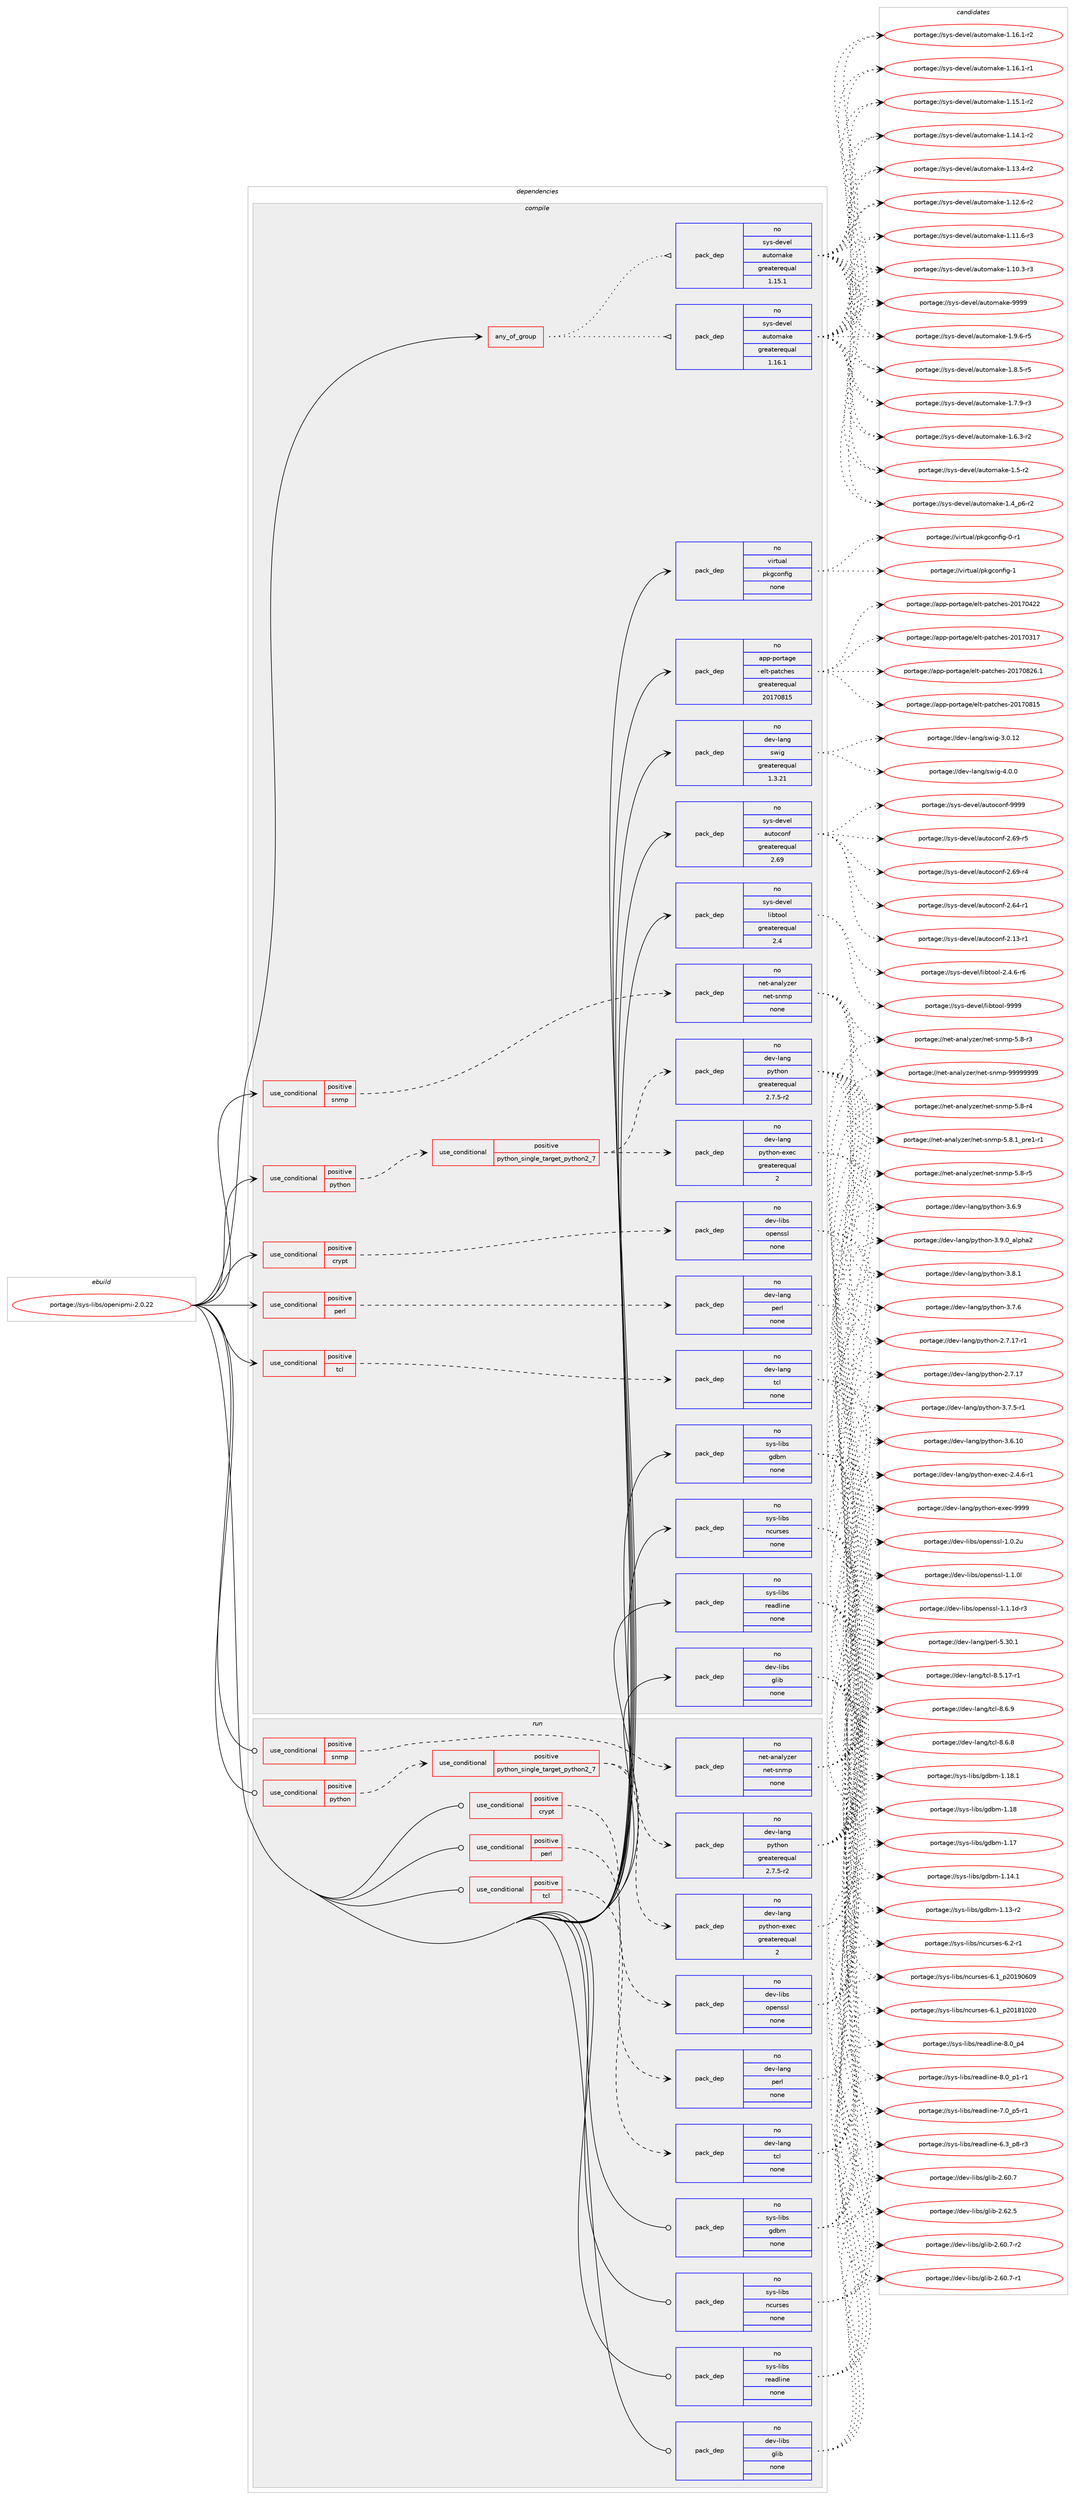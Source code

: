 digraph prolog {

# *************
# Graph options
# *************

newrank=true;
concentrate=true;
compound=true;
graph [rankdir=LR,fontname=Helvetica,fontsize=10,ranksep=1.5];#, ranksep=2.5, nodesep=0.2];
edge  [arrowhead=vee];
node  [fontname=Helvetica,fontsize=10];

# **********
# The ebuild
# **********

subgraph cluster_leftcol {
color=gray;
rank=same;
label=<<i>ebuild</i>>;
id [label="portage://sys-libs/openipmi-2.0.22", color=red, width=4, href="../sys-libs/openipmi-2.0.22.svg"];
}

# ****************
# The dependencies
# ****************

subgraph cluster_midcol {
color=gray;
label=<<i>dependencies</i>>;
subgraph cluster_compile {
fillcolor="#eeeeee";
style=filled;
label=<<i>compile</i>>;
subgraph any708 {
dependency29070 [label=<<TABLE BORDER="0" CELLBORDER="1" CELLSPACING="0" CELLPADDING="4"><TR><TD CELLPADDING="10">any_of_group</TD></TR></TABLE>>, shape=none, color=red];subgraph pack23291 {
dependency29071 [label=<<TABLE BORDER="0" CELLBORDER="1" CELLSPACING="0" CELLPADDING="4" WIDTH="220"><TR><TD ROWSPAN="6" CELLPADDING="30">pack_dep</TD></TR><TR><TD WIDTH="110">no</TD></TR><TR><TD>sys-devel</TD></TR><TR><TD>automake</TD></TR><TR><TD>greaterequal</TD></TR><TR><TD>1.16.1</TD></TR></TABLE>>, shape=none, color=blue];
}
dependency29070:e -> dependency29071:w [weight=20,style="dotted",arrowhead="oinv"];
subgraph pack23292 {
dependency29072 [label=<<TABLE BORDER="0" CELLBORDER="1" CELLSPACING="0" CELLPADDING="4" WIDTH="220"><TR><TD ROWSPAN="6" CELLPADDING="30">pack_dep</TD></TR><TR><TD WIDTH="110">no</TD></TR><TR><TD>sys-devel</TD></TR><TR><TD>automake</TD></TR><TR><TD>greaterequal</TD></TR><TR><TD>1.15.1</TD></TR></TABLE>>, shape=none, color=blue];
}
dependency29070:e -> dependency29072:w [weight=20,style="dotted",arrowhead="oinv"];
}
id:e -> dependency29070:w [weight=20,style="solid",arrowhead="vee"];
subgraph cond5054 {
dependency29073 [label=<<TABLE BORDER="0" CELLBORDER="1" CELLSPACING="0" CELLPADDING="4"><TR><TD ROWSPAN="3" CELLPADDING="10">use_conditional</TD></TR><TR><TD>positive</TD></TR><TR><TD>crypt</TD></TR></TABLE>>, shape=none, color=red];
subgraph pack23293 {
dependency29074 [label=<<TABLE BORDER="0" CELLBORDER="1" CELLSPACING="0" CELLPADDING="4" WIDTH="220"><TR><TD ROWSPAN="6" CELLPADDING="30">pack_dep</TD></TR><TR><TD WIDTH="110">no</TD></TR><TR><TD>dev-libs</TD></TR><TR><TD>openssl</TD></TR><TR><TD>none</TD></TR><TR><TD></TD></TR></TABLE>>, shape=none, color=blue];
}
dependency29073:e -> dependency29074:w [weight=20,style="dashed",arrowhead="vee"];
}
id:e -> dependency29073:w [weight=20,style="solid",arrowhead="vee"];
subgraph cond5055 {
dependency29075 [label=<<TABLE BORDER="0" CELLBORDER="1" CELLSPACING="0" CELLPADDING="4"><TR><TD ROWSPAN="3" CELLPADDING="10">use_conditional</TD></TR><TR><TD>positive</TD></TR><TR><TD>perl</TD></TR></TABLE>>, shape=none, color=red];
subgraph pack23294 {
dependency29076 [label=<<TABLE BORDER="0" CELLBORDER="1" CELLSPACING="0" CELLPADDING="4" WIDTH="220"><TR><TD ROWSPAN="6" CELLPADDING="30">pack_dep</TD></TR><TR><TD WIDTH="110">no</TD></TR><TR><TD>dev-lang</TD></TR><TR><TD>perl</TD></TR><TR><TD>none</TD></TR><TR><TD></TD></TR></TABLE>>, shape=none, color=blue];
}
dependency29075:e -> dependency29076:w [weight=20,style="dashed",arrowhead="vee"];
}
id:e -> dependency29075:w [weight=20,style="solid",arrowhead="vee"];
subgraph cond5056 {
dependency29077 [label=<<TABLE BORDER="0" CELLBORDER="1" CELLSPACING="0" CELLPADDING="4"><TR><TD ROWSPAN="3" CELLPADDING="10">use_conditional</TD></TR><TR><TD>positive</TD></TR><TR><TD>python</TD></TR></TABLE>>, shape=none, color=red];
subgraph cond5057 {
dependency29078 [label=<<TABLE BORDER="0" CELLBORDER="1" CELLSPACING="0" CELLPADDING="4"><TR><TD ROWSPAN="3" CELLPADDING="10">use_conditional</TD></TR><TR><TD>positive</TD></TR><TR><TD>python_single_target_python2_7</TD></TR></TABLE>>, shape=none, color=red];
subgraph pack23295 {
dependency29079 [label=<<TABLE BORDER="0" CELLBORDER="1" CELLSPACING="0" CELLPADDING="4" WIDTH="220"><TR><TD ROWSPAN="6" CELLPADDING="30">pack_dep</TD></TR><TR><TD WIDTH="110">no</TD></TR><TR><TD>dev-lang</TD></TR><TR><TD>python</TD></TR><TR><TD>greaterequal</TD></TR><TR><TD>2.7.5-r2</TD></TR></TABLE>>, shape=none, color=blue];
}
dependency29078:e -> dependency29079:w [weight=20,style="dashed",arrowhead="vee"];
subgraph pack23296 {
dependency29080 [label=<<TABLE BORDER="0" CELLBORDER="1" CELLSPACING="0" CELLPADDING="4" WIDTH="220"><TR><TD ROWSPAN="6" CELLPADDING="30">pack_dep</TD></TR><TR><TD WIDTH="110">no</TD></TR><TR><TD>dev-lang</TD></TR><TR><TD>python-exec</TD></TR><TR><TD>greaterequal</TD></TR><TR><TD>2</TD></TR></TABLE>>, shape=none, color=blue];
}
dependency29078:e -> dependency29080:w [weight=20,style="dashed",arrowhead="vee"];
}
dependency29077:e -> dependency29078:w [weight=20,style="dashed",arrowhead="vee"];
}
id:e -> dependency29077:w [weight=20,style="solid",arrowhead="vee"];
subgraph cond5058 {
dependency29081 [label=<<TABLE BORDER="0" CELLBORDER="1" CELLSPACING="0" CELLPADDING="4"><TR><TD ROWSPAN="3" CELLPADDING="10">use_conditional</TD></TR><TR><TD>positive</TD></TR><TR><TD>snmp</TD></TR></TABLE>>, shape=none, color=red];
subgraph pack23297 {
dependency29082 [label=<<TABLE BORDER="0" CELLBORDER="1" CELLSPACING="0" CELLPADDING="4" WIDTH="220"><TR><TD ROWSPAN="6" CELLPADDING="30">pack_dep</TD></TR><TR><TD WIDTH="110">no</TD></TR><TR><TD>net-analyzer</TD></TR><TR><TD>net-snmp</TD></TR><TR><TD>none</TD></TR><TR><TD></TD></TR></TABLE>>, shape=none, color=blue];
}
dependency29081:e -> dependency29082:w [weight=20,style="dashed",arrowhead="vee"];
}
id:e -> dependency29081:w [weight=20,style="solid",arrowhead="vee"];
subgraph cond5059 {
dependency29083 [label=<<TABLE BORDER="0" CELLBORDER="1" CELLSPACING="0" CELLPADDING="4"><TR><TD ROWSPAN="3" CELLPADDING="10">use_conditional</TD></TR><TR><TD>positive</TD></TR><TR><TD>tcl</TD></TR></TABLE>>, shape=none, color=red];
subgraph pack23298 {
dependency29084 [label=<<TABLE BORDER="0" CELLBORDER="1" CELLSPACING="0" CELLPADDING="4" WIDTH="220"><TR><TD ROWSPAN="6" CELLPADDING="30">pack_dep</TD></TR><TR><TD WIDTH="110">no</TD></TR><TR><TD>dev-lang</TD></TR><TR><TD>tcl</TD></TR><TR><TD>none</TD></TR><TR><TD></TD></TR></TABLE>>, shape=none, color=blue];
}
dependency29083:e -> dependency29084:w [weight=20,style="dashed",arrowhead="vee"];
}
id:e -> dependency29083:w [weight=20,style="solid",arrowhead="vee"];
subgraph pack23299 {
dependency29085 [label=<<TABLE BORDER="0" CELLBORDER="1" CELLSPACING="0" CELLPADDING="4" WIDTH="220"><TR><TD ROWSPAN="6" CELLPADDING="30">pack_dep</TD></TR><TR><TD WIDTH="110">no</TD></TR><TR><TD>app-portage</TD></TR><TR><TD>elt-patches</TD></TR><TR><TD>greaterequal</TD></TR><TR><TD>20170815</TD></TR></TABLE>>, shape=none, color=blue];
}
id:e -> dependency29085:w [weight=20,style="solid",arrowhead="vee"];
subgraph pack23300 {
dependency29086 [label=<<TABLE BORDER="0" CELLBORDER="1" CELLSPACING="0" CELLPADDING="4" WIDTH="220"><TR><TD ROWSPAN="6" CELLPADDING="30">pack_dep</TD></TR><TR><TD WIDTH="110">no</TD></TR><TR><TD>dev-lang</TD></TR><TR><TD>swig</TD></TR><TR><TD>greaterequal</TD></TR><TR><TD>1.3.21</TD></TR></TABLE>>, shape=none, color=blue];
}
id:e -> dependency29086:w [weight=20,style="solid",arrowhead="vee"];
subgraph pack23301 {
dependency29087 [label=<<TABLE BORDER="0" CELLBORDER="1" CELLSPACING="0" CELLPADDING="4" WIDTH="220"><TR><TD ROWSPAN="6" CELLPADDING="30">pack_dep</TD></TR><TR><TD WIDTH="110">no</TD></TR><TR><TD>dev-libs</TD></TR><TR><TD>glib</TD></TR><TR><TD>none</TD></TR><TR><TD></TD></TR></TABLE>>, shape=none, color=blue];
}
id:e -> dependency29087:w [weight=20,style="solid",arrowhead="vee"];
subgraph pack23302 {
dependency29088 [label=<<TABLE BORDER="0" CELLBORDER="1" CELLSPACING="0" CELLPADDING="4" WIDTH="220"><TR><TD ROWSPAN="6" CELLPADDING="30">pack_dep</TD></TR><TR><TD WIDTH="110">no</TD></TR><TR><TD>sys-devel</TD></TR><TR><TD>autoconf</TD></TR><TR><TD>greaterequal</TD></TR><TR><TD>2.69</TD></TR></TABLE>>, shape=none, color=blue];
}
id:e -> dependency29088:w [weight=20,style="solid",arrowhead="vee"];
subgraph pack23303 {
dependency29089 [label=<<TABLE BORDER="0" CELLBORDER="1" CELLSPACING="0" CELLPADDING="4" WIDTH="220"><TR><TD ROWSPAN="6" CELLPADDING="30">pack_dep</TD></TR><TR><TD WIDTH="110">no</TD></TR><TR><TD>sys-devel</TD></TR><TR><TD>libtool</TD></TR><TR><TD>greaterequal</TD></TR><TR><TD>2.4</TD></TR></TABLE>>, shape=none, color=blue];
}
id:e -> dependency29089:w [weight=20,style="solid",arrowhead="vee"];
subgraph pack23304 {
dependency29090 [label=<<TABLE BORDER="0" CELLBORDER="1" CELLSPACING="0" CELLPADDING="4" WIDTH="220"><TR><TD ROWSPAN="6" CELLPADDING="30">pack_dep</TD></TR><TR><TD WIDTH="110">no</TD></TR><TR><TD>sys-libs</TD></TR><TR><TD>gdbm</TD></TR><TR><TD>none</TD></TR><TR><TD></TD></TR></TABLE>>, shape=none, color=blue];
}
id:e -> dependency29090:w [weight=20,style="solid",arrowhead="vee"];
subgraph pack23305 {
dependency29091 [label=<<TABLE BORDER="0" CELLBORDER="1" CELLSPACING="0" CELLPADDING="4" WIDTH="220"><TR><TD ROWSPAN="6" CELLPADDING="30">pack_dep</TD></TR><TR><TD WIDTH="110">no</TD></TR><TR><TD>sys-libs</TD></TR><TR><TD>ncurses</TD></TR><TR><TD>none</TD></TR><TR><TD></TD></TR></TABLE>>, shape=none, color=blue];
}
id:e -> dependency29091:w [weight=20,style="solid",arrowhead="vee"];
subgraph pack23306 {
dependency29092 [label=<<TABLE BORDER="0" CELLBORDER="1" CELLSPACING="0" CELLPADDING="4" WIDTH="220"><TR><TD ROWSPAN="6" CELLPADDING="30">pack_dep</TD></TR><TR><TD WIDTH="110">no</TD></TR><TR><TD>sys-libs</TD></TR><TR><TD>readline</TD></TR><TR><TD>none</TD></TR><TR><TD></TD></TR></TABLE>>, shape=none, color=blue];
}
id:e -> dependency29092:w [weight=20,style="solid",arrowhead="vee"];
subgraph pack23307 {
dependency29093 [label=<<TABLE BORDER="0" CELLBORDER="1" CELLSPACING="0" CELLPADDING="4" WIDTH="220"><TR><TD ROWSPAN="6" CELLPADDING="30">pack_dep</TD></TR><TR><TD WIDTH="110">no</TD></TR><TR><TD>virtual</TD></TR><TR><TD>pkgconfig</TD></TR><TR><TD>none</TD></TR><TR><TD></TD></TR></TABLE>>, shape=none, color=blue];
}
id:e -> dependency29093:w [weight=20,style="solid",arrowhead="vee"];
}
subgraph cluster_compileandrun {
fillcolor="#eeeeee";
style=filled;
label=<<i>compile and run</i>>;
}
subgraph cluster_run {
fillcolor="#eeeeee";
style=filled;
label=<<i>run</i>>;
subgraph cond5060 {
dependency29094 [label=<<TABLE BORDER="0" CELLBORDER="1" CELLSPACING="0" CELLPADDING="4"><TR><TD ROWSPAN="3" CELLPADDING="10">use_conditional</TD></TR><TR><TD>positive</TD></TR><TR><TD>crypt</TD></TR></TABLE>>, shape=none, color=red];
subgraph pack23308 {
dependency29095 [label=<<TABLE BORDER="0" CELLBORDER="1" CELLSPACING="0" CELLPADDING="4" WIDTH="220"><TR><TD ROWSPAN="6" CELLPADDING="30">pack_dep</TD></TR><TR><TD WIDTH="110">no</TD></TR><TR><TD>dev-libs</TD></TR><TR><TD>openssl</TD></TR><TR><TD>none</TD></TR><TR><TD></TD></TR></TABLE>>, shape=none, color=blue];
}
dependency29094:e -> dependency29095:w [weight=20,style="dashed",arrowhead="vee"];
}
id:e -> dependency29094:w [weight=20,style="solid",arrowhead="odot"];
subgraph cond5061 {
dependency29096 [label=<<TABLE BORDER="0" CELLBORDER="1" CELLSPACING="0" CELLPADDING="4"><TR><TD ROWSPAN="3" CELLPADDING="10">use_conditional</TD></TR><TR><TD>positive</TD></TR><TR><TD>perl</TD></TR></TABLE>>, shape=none, color=red];
subgraph pack23309 {
dependency29097 [label=<<TABLE BORDER="0" CELLBORDER="1" CELLSPACING="0" CELLPADDING="4" WIDTH="220"><TR><TD ROWSPAN="6" CELLPADDING="30">pack_dep</TD></TR><TR><TD WIDTH="110">no</TD></TR><TR><TD>dev-lang</TD></TR><TR><TD>perl</TD></TR><TR><TD>none</TD></TR><TR><TD></TD></TR></TABLE>>, shape=none, color=blue];
}
dependency29096:e -> dependency29097:w [weight=20,style="dashed",arrowhead="vee"];
}
id:e -> dependency29096:w [weight=20,style="solid",arrowhead="odot"];
subgraph cond5062 {
dependency29098 [label=<<TABLE BORDER="0" CELLBORDER="1" CELLSPACING="0" CELLPADDING="4"><TR><TD ROWSPAN="3" CELLPADDING="10">use_conditional</TD></TR><TR><TD>positive</TD></TR><TR><TD>python</TD></TR></TABLE>>, shape=none, color=red];
subgraph cond5063 {
dependency29099 [label=<<TABLE BORDER="0" CELLBORDER="1" CELLSPACING="0" CELLPADDING="4"><TR><TD ROWSPAN="3" CELLPADDING="10">use_conditional</TD></TR><TR><TD>positive</TD></TR><TR><TD>python_single_target_python2_7</TD></TR></TABLE>>, shape=none, color=red];
subgraph pack23310 {
dependency29100 [label=<<TABLE BORDER="0" CELLBORDER="1" CELLSPACING="0" CELLPADDING="4" WIDTH="220"><TR><TD ROWSPAN="6" CELLPADDING="30">pack_dep</TD></TR><TR><TD WIDTH="110">no</TD></TR><TR><TD>dev-lang</TD></TR><TR><TD>python</TD></TR><TR><TD>greaterequal</TD></TR><TR><TD>2.7.5-r2</TD></TR></TABLE>>, shape=none, color=blue];
}
dependency29099:e -> dependency29100:w [weight=20,style="dashed",arrowhead="vee"];
subgraph pack23311 {
dependency29101 [label=<<TABLE BORDER="0" CELLBORDER="1" CELLSPACING="0" CELLPADDING="4" WIDTH="220"><TR><TD ROWSPAN="6" CELLPADDING="30">pack_dep</TD></TR><TR><TD WIDTH="110">no</TD></TR><TR><TD>dev-lang</TD></TR><TR><TD>python-exec</TD></TR><TR><TD>greaterequal</TD></TR><TR><TD>2</TD></TR></TABLE>>, shape=none, color=blue];
}
dependency29099:e -> dependency29101:w [weight=20,style="dashed",arrowhead="vee"];
}
dependency29098:e -> dependency29099:w [weight=20,style="dashed",arrowhead="vee"];
}
id:e -> dependency29098:w [weight=20,style="solid",arrowhead="odot"];
subgraph cond5064 {
dependency29102 [label=<<TABLE BORDER="0" CELLBORDER="1" CELLSPACING="0" CELLPADDING="4"><TR><TD ROWSPAN="3" CELLPADDING="10">use_conditional</TD></TR><TR><TD>positive</TD></TR><TR><TD>snmp</TD></TR></TABLE>>, shape=none, color=red];
subgraph pack23312 {
dependency29103 [label=<<TABLE BORDER="0" CELLBORDER="1" CELLSPACING="0" CELLPADDING="4" WIDTH="220"><TR><TD ROWSPAN="6" CELLPADDING="30">pack_dep</TD></TR><TR><TD WIDTH="110">no</TD></TR><TR><TD>net-analyzer</TD></TR><TR><TD>net-snmp</TD></TR><TR><TD>none</TD></TR><TR><TD></TD></TR></TABLE>>, shape=none, color=blue];
}
dependency29102:e -> dependency29103:w [weight=20,style="dashed",arrowhead="vee"];
}
id:e -> dependency29102:w [weight=20,style="solid",arrowhead="odot"];
subgraph cond5065 {
dependency29104 [label=<<TABLE BORDER="0" CELLBORDER="1" CELLSPACING="0" CELLPADDING="4"><TR><TD ROWSPAN="3" CELLPADDING="10">use_conditional</TD></TR><TR><TD>positive</TD></TR><TR><TD>tcl</TD></TR></TABLE>>, shape=none, color=red];
subgraph pack23313 {
dependency29105 [label=<<TABLE BORDER="0" CELLBORDER="1" CELLSPACING="0" CELLPADDING="4" WIDTH="220"><TR><TD ROWSPAN="6" CELLPADDING="30">pack_dep</TD></TR><TR><TD WIDTH="110">no</TD></TR><TR><TD>dev-lang</TD></TR><TR><TD>tcl</TD></TR><TR><TD>none</TD></TR><TR><TD></TD></TR></TABLE>>, shape=none, color=blue];
}
dependency29104:e -> dependency29105:w [weight=20,style="dashed",arrowhead="vee"];
}
id:e -> dependency29104:w [weight=20,style="solid",arrowhead="odot"];
subgraph pack23314 {
dependency29106 [label=<<TABLE BORDER="0" CELLBORDER="1" CELLSPACING="0" CELLPADDING="4" WIDTH="220"><TR><TD ROWSPAN="6" CELLPADDING="30">pack_dep</TD></TR><TR><TD WIDTH="110">no</TD></TR><TR><TD>dev-libs</TD></TR><TR><TD>glib</TD></TR><TR><TD>none</TD></TR><TR><TD></TD></TR></TABLE>>, shape=none, color=blue];
}
id:e -> dependency29106:w [weight=20,style="solid",arrowhead="odot"];
subgraph pack23315 {
dependency29107 [label=<<TABLE BORDER="0" CELLBORDER="1" CELLSPACING="0" CELLPADDING="4" WIDTH="220"><TR><TD ROWSPAN="6" CELLPADDING="30">pack_dep</TD></TR><TR><TD WIDTH="110">no</TD></TR><TR><TD>sys-libs</TD></TR><TR><TD>gdbm</TD></TR><TR><TD>none</TD></TR><TR><TD></TD></TR></TABLE>>, shape=none, color=blue];
}
id:e -> dependency29107:w [weight=20,style="solid",arrowhead="odot"];
subgraph pack23316 {
dependency29108 [label=<<TABLE BORDER="0" CELLBORDER="1" CELLSPACING="0" CELLPADDING="4" WIDTH="220"><TR><TD ROWSPAN="6" CELLPADDING="30">pack_dep</TD></TR><TR><TD WIDTH="110">no</TD></TR><TR><TD>sys-libs</TD></TR><TR><TD>ncurses</TD></TR><TR><TD>none</TD></TR><TR><TD></TD></TR></TABLE>>, shape=none, color=blue];
}
id:e -> dependency29108:w [weight=20,style="solid",arrowhead="odot"];
subgraph pack23317 {
dependency29109 [label=<<TABLE BORDER="0" CELLBORDER="1" CELLSPACING="0" CELLPADDING="4" WIDTH="220"><TR><TD ROWSPAN="6" CELLPADDING="30">pack_dep</TD></TR><TR><TD WIDTH="110">no</TD></TR><TR><TD>sys-libs</TD></TR><TR><TD>readline</TD></TR><TR><TD>none</TD></TR><TR><TD></TD></TR></TABLE>>, shape=none, color=blue];
}
id:e -> dependency29109:w [weight=20,style="solid",arrowhead="odot"];
}
}

# **************
# The candidates
# **************

subgraph cluster_choices {
rank=same;
color=gray;
label=<<i>candidates</i>>;

subgraph choice23291 {
color=black;
nodesep=1;
choice115121115451001011181011084797117116111109971071014557575757 [label="portage://sys-devel/automake-9999", color=red, width=4,href="../sys-devel/automake-9999.svg"];
choice115121115451001011181011084797117116111109971071014549465746544511453 [label="portage://sys-devel/automake-1.9.6-r5", color=red, width=4,href="../sys-devel/automake-1.9.6-r5.svg"];
choice115121115451001011181011084797117116111109971071014549465646534511453 [label="portage://sys-devel/automake-1.8.5-r5", color=red, width=4,href="../sys-devel/automake-1.8.5-r5.svg"];
choice115121115451001011181011084797117116111109971071014549465546574511451 [label="portage://sys-devel/automake-1.7.9-r3", color=red, width=4,href="../sys-devel/automake-1.7.9-r3.svg"];
choice115121115451001011181011084797117116111109971071014549465446514511450 [label="portage://sys-devel/automake-1.6.3-r2", color=red, width=4,href="../sys-devel/automake-1.6.3-r2.svg"];
choice11512111545100101118101108479711711611110997107101454946534511450 [label="portage://sys-devel/automake-1.5-r2", color=red, width=4,href="../sys-devel/automake-1.5-r2.svg"];
choice115121115451001011181011084797117116111109971071014549465295112544511450 [label="portage://sys-devel/automake-1.4_p6-r2", color=red, width=4,href="../sys-devel/automake-1.4_p6-r2.svg"];
choice11512111545100101118101108479711711611110997107101454946495446494511450 [label="portage://sys-devel/automake-1.16.1-r2", color=red, width=4,href="../sys-devel/automake-1.16.1-r2.svg"];
choice11512111545100101118101108479711711611110997107101454946495446494511449 [label="portage://sys-devel/automake-1.16.1-r1", color=red, width=4,href="../sys-devel/automake-1.16.1-r1.svg"];
choice11512111545100101118101108479711711611110997107101454946495346494511450 [label="portage://sys-devel/automake-1.15.1-r2", color=red, width=4,href="../sys-devel/automake-1.15.1-r2.svg"];
choice11512111545100101118101108479711711611110997107101454946495246494511450 [label="portage://sys-devel/automake-1.14.1-r2", color=red, width=4,href="../sys-devel/automake-1.14.1-r2.svg"];
choice11512111545100101118101108479711711611110997107101454946495146524511450 [label="portage://sys-devel/automake-1.13.4-r2", color=red, width=4,href="../sys-devel/automake-1.13.4-r2.svg"];
choice11512111545100101118101108479711711611110997107101454946495046544511450 [label="portage://sys-devel/automake-1.12.6-r2", color=red, width=4,href="../sys-devel/automake-1.12.6-r2.svg"];
choice11512111545100101118101108479711711611110997107101454946494946544511451 [label="portage://sys-devel/automake-1.11.6-r3", color=red, width=4,href="../sys-devel/automake-1.11.6-r3.svg"];
choice11512111545100101118101108479711711611110997107101454946494846514511451 [label="portage://sys-devel/automake-1.10.3-r3", color=red, width=4,href="../sys-devel/automake-1.10.3-r3.svg"];
dependency29071:e -> choice115121115451001011181011084797117116111109971071014557575757:w [style=dotted,weight="100"];
dependency29071:e -> choice115121115451001011181011084797117116111109971071014549465746544511453:w [style=dotted,weight="100"];
dependency29071:e -> choice115121115451001011181011084797117116111109971071014549465646534511453:w [style=dotted,weight="100"];
dependency29071:e -> choice115121115451001011181011084797117116111109971071014549465546574511451:w [style=dotted,weight="100"];
dependency29071:e -> choice115121115451001011181011084797117116111109971071014549465446514511450:w [style=dotted,weight="100"];
dependency29071:e -> choice11512111545100101118101108479711711611110997107101454946534511450:w [style=dotted,weight="100"];
dependency29071:e -> choice115121115451001011181011084797117116111109971071014549465295112544511450:w [style=dotted,weight="100"];
dependency29071:e -> choice11512111545100101118101108479711711611110997107101454946495446494511450:w [style=dotted,weight="100"];
dependency29071:e -> choice11512111545100101118101108479711711611110997107101454946495446494511449:w [style=dotted,weight="100"];
dependency29071:e -> choice11512111545100101118101108479711711611110997107101454946495346494511450:w [style=dotted,weight="100"];
dependency29071:e -> choice11512111545100101118101108479711711611110997107101454946495246494511450:w [style=dotted,weight="100"];
dependency29071:e -> choice11512111545100101118101108479711711611110997107101454946495146524511450:w [style=dotted,weight="100"];
dependency29071:e -> choice11512111545100101118101108479711711611110997107101454946495046544511450:w [style=dotted,weight="100"];
dependency29071:e -> choice11512111545100101118101108479711711611110997107101454946494946544511451:w [style=dotted,weight="100"];
dependency29071:e -> choice11512111545100101118101108479711711611110997107101454946494846514511451:w [style=dotted,weight="100"];
}
subgraph choice23292 {
color=black;
nodesep=1;
choice115121115451001011181011084797117116111109971071014557575757 [label="portage://sys-devel/automake-9999", color=red, width=4,href="../sys-devel/automake-9999.svg"];
choice115121115451001011181011084797117116111109971071014549465746544511453 [label="portage://sys-devel/automake-1.9.6-r5", color=red, width=4,href="../sys-devel/automake-1.9.6-r5.svg"];
choice115121115451001011181011084797117116111109971071014549465646534511453 [label="portage://sys-devel/automake-1.8.5-r5", color=red, width=4,href="../sys-devel/automake-1.8.5-r5.svg"];
choice115121115451001011181011084797117116111109971071014549465546574511451 [label="portage://sys-devel/automake-1.7.9-r3", color=red, width=4,href="../sys-devel/automake-1.7.9-r3.svg"];
choice115121115451001011181011084797117116111109971071014549465446514511450 [label="portage://sys-devel/automake-1.6.3-r2", color=red, width=4,href="../sys-devel/automake-1.6.3-r2.svg"];
choice11512111545100101118101108479711711611110997107101454946534511450 [label="portage://sys-devel/automake-1.5-r2", color=red, width=4,href="../sys-devel/automake-1.5-r2.svg"];
choice115121115451001011181011084797117116111109971071014549465295112544511450 [label="portage://sys-devel/automake-1.4_p6-r2", color=red, width=4,href="../sys-devel/automake-1.4_p6-r2.svg"];
choice11512111545100101118101108479711711611110997107101454946495446494511450 [label="portage://sys-devel/automake-1.16.1-r2", color=red, width=4,href="../sys-devel/automake-1.16.1-r2.svg"];
choice11512111545100101118101108479711711611110997107101454946495446494511449 [label="portage://sys-devel/automake-1.16.1-r1", color=red, width=4,href="../sys-devel/automake-1.16.1-r1.svg"];
choice11512111545100101118101108479711711611110997107101454946495346494511450 [label="portage://sys-devel/automake-1.15.1-r2", color=red, width=4,href="../sys-devel/automake-1.15.1-r2.svg"];
choice11512111545100101118101108479711711611110997107101454946495246494511450 [label="portage://sys-devel/automake-1.14.1-r2", color=red, width=4,href="../sys-devel/automake-1.14.1-r2.svg"];
choice11512111545100101118101108479711711611110997107101454946495146524511450 [label="portage://sys-devel/automake-1.13.4-r2", color=red, width=4,href="../sys-devel/automake-1.13.4-r2.svg"];
choice11512111545100101118101108479711711611110997107101454946495046544511450 [label="portage://sys-devel/automake-1.12.6-r2", color=red, width=4,href="../sys-devel/automake-1.12.6-r2.svg"];
choice11512111545100101118101108479711711611110997107101454946494946544511451 [label="portage://sys-devel/automake-1.11.6-r3", color=red, width=4,href="../sys-devel/automake-1.11.6-r3.svg"];
choice11512111545100101118101108479711711611110997107101454946494846514511451 [label="portage://sys-devel/automake-1.10.3-r3", color=red, width=4,href="../sys-devel/automake-1.10.3-r3.svg"];
dependency29072:e -> choice115121115451001011181011084797117116111109971071014557575757:w [style=dotted,weight="100"];
dependency29072:e -> choice115121115451001011181011084797117116111109971071014549465746544511453:w [style=dotted,weight="100"];
dependency29072:e -> choice115121115451001011181011084797117116111109971071014549465646534511453:w [style=dotted,weight="100"];
dependency29072:e -> choice115121115451001011181011084797117116111109971071014549465546574511451:w [style=dotted,weight="100"];
dependency29072:e -> choice115121115451001011181011084797117116111109971071014549465446514511450:w [style=dotted,weight="100"];
dependency29072:e -> choice11512111545100101118101108479711711611110997107101454946534511450:w [style=dotted,weight="100"];
dependency29072:e -> choice115121115451001011181011084797117116111109971071014549465295112544511450:w [style=dotted,weight="100"];
dependency29072:e -> choice11512111545100101118101108479711711611110997107101454946495446494511450:w [style=dotted,weight="100"];
dependency29072:e -> choice11512111545100101118101108479711711611110997107101454946495446494511449:w [style=dotted,weight="100"];
dependency29072:e -> choice11512111545100101118101108479711711611110997107101454946495346494511450:w [style=dotted,weight="100"];
dependency29072:e -> choice11512111545100101118101108479711711611110997107101454946495246494511450:w [style=dotted,weight="100"];
dependency29072:e -> choice11512111545100101118101108479711711611110997107101454946495146524511450:w [style=dotted,weight="100"];
dependency29072:e -> choice11512111545100101118101108479711711611110997107101454946495046544511450:w [style=dotted,weight="100"];
dependency29072:e -> choice11512111545100101118101108479711711611110997107101454946494946544511451:w [style=dotted,weight="100"];
dependency29072:e -> choice11512111545100101118101108479711711611110997107101454946494846514511451:w [style=dotted,weight="100"];
}
subgraph choice23293 {
color=black;
nodesep=1;
choice1001011184510810598115471111121011101151151084549464946491004511451 [label="portage://dev-libs/openssl-1.1.1d-r3", color=red, width=4,href="../dev-libs/openssl-1.1.1d-r3.svg"];
choice100101118451081059811547111112101110115115108454946494648108 [label="portage://dev-libs/openssl-1.1.0l", color=red, width=4,href="../dev-libs/openssl-1.1.0l.svg"];
choice100101118451081059811547111112101110115115108454946484650117 [label="portage://dev-libs/openssl-1.0.2u", color=red, width=4,href="../dev-libs/openssl-1.0.2u.svg"];
dependency29074:e -> choice1001011184510810598115471111121011101151151084549464946491004511451:w [style=dotted,weight="100"];
dependency29074:e -> choice100101118451081059811547111112101110115115108454946494648108:w [style=dotted,weight="100"];
dependency29074:e -> choice100101118451081059811547111112101110115115108454946484650117:w [style=dotted,weight="100"];
}
subgraph choice23294 {
color=black;
nodesep=1;
choice10010111845108971101034711210111410845534651484649 [label="portage://dev-lang/perl-5.30.1", color=red, width=4,href="../dev-lang/perl-5.30.1.svg"];
dependency29076:e -> choice10010111845108971101034711210111410845534651484649:w [style=dotted,weight="100"];
}
subgraph choice23295 {
color=black;
nodesep=1;
choice10010111845108971101034711212111610411111045514657464895971081121049750 [label="portage://dev-lang/python-3.9.0_alpha2", color=red, width=4,href="../dev-lang/python-3.9.0_alpha2.svg"];
choice100101118451089711010347112121116104111110455146564649 [label="portage://dev-lang/python-3.8.1", color=red, width=4,href="../dev-lang/python-3.8.1.svg"];
choice100101118451089711010347112121116104111110455146554654 [label="portage://dev-lang/python-3.7.6", color=red, width=4,href="../dev-lang/python-3.7.6.svg"];
choice1001011184510897110103471121211161041111104551465546534511449 [label="portage://dev-lang/python-3.7.5-r1", color=red, width=4,href="../dev-lang/python-3.7.5-r1.svg"];
choice100101118451089711010347112121116104111110455146544657 [label="portage://dev-lang/python-3.6.9", color=red, width=4,href="../dev-lang/python-3.6.9.svg"];
choice10010111845108971101034711212111610411111045514654464948 [label="portage://dev-lang/python-3.6.10", color=red, width=4,href="../dev-lang/python-3.6.10.svg"];
choice100101118451089711010347112121116104111110455046554649554511449 [label="portage://dev-lang/python-2.7.17-r1", color=red, width=4,href="../dev-lang/python-2.7.17-r1.svg"];
choice10010111845108971101034711212111610411111045504655464955 [label="portage://dev-lang/python-2.7.17", color=red, width=4,href="../dev-lang/python-2.7.17.svg"];
dependency29079:e -> choice10010111845108971101034711212111610411111045514657464895971081121049750:w [style=dotted,weight="100"];
dependency29079:e -> choice100101118451089711010347112121116104111110455146564649:w [style=dotted,weight="100"];
dependency29079:e -> choice100101118451089711010347112121116104111110455146554654:w [style=dotted,weight="100"];
dependency29079:e -> choice1001011184510897110103471121211161041111104551465546534511449:w [style=dotted,weight="100"];
dependency29079:e -> choice100101118451089711010347112121116104111110455146544657:w [style=dotted,weight="100"];
dependency29079:e -> choice10010111845108971101034711212111610411111045514654464948:w [style=dotted,weight="100"];
dependency29079:e -> choice100101118451089711010347112121116104111110455046554649554511449:w [style=dotted,weight="100"];
dependency29079:e -> choice10010111845108971101034711212111610411111045504655464955:w [style=dotted,weight="100"];
}
subgraph choice23296 {
color=black;
nodesep=1;
choice10010111845108971101034711212111610411111045101120101994557575757 [label="portage://dev-lang/python-exec-9999", color=red, width=4,href="../dev-lang/python-exec-9999.svg"];
choice10010111845108971101034711212111610411111045101120101994550465246544511449 [label="portage://dev-lang/python-exec-2.4.6-r1", color=red, width=4,href="../dev-lang/python-exec-2.4.6-r1.svg"];
dependency29080:e -> choice10010111845108971101034711212111610411111045101120101994557575757:w [style=dotted,weight="100"];
dependency29080:e -> choice10010111845108971101034711212111610411111045101120101994550465246544511449:w [style=dotted,weight="100"];
}
subgraph choice23297 {
color=black;
nodesep=1;
choice1101011164597110971081211221011144711010111645115110109112455757575757575757 [label="portage://net-analyzer/net-snmp-99999999", color=red, width=4,href="../net-analyzer/net-snmp-99999999.svg"];
choice110101116459711097108121122101114471101011164511511010911245534656464995112114101494511449 [label="portage://net-analyzer/net-snmp-5.8.1_pre1-r1", color=red, width=4,href="../net-analyzer/net-snmp-5.8.1_pre1-r1.svg"];
choice1101011164597110971081211221011144711010111645115110109112455346564511453 [label="portage://net-analyzer/net-snmp-5.8-r5", color=red, width=4,href="../net-analyzer/net-snmp-5.8-r5.svg"];
choice1101011164597110971081211221011144711010111645115110109112455346564511452 [label="portage://net-analyzer/net-snmp-5.8-r4", color=red, width=4,href="../net-analyzer/net-snmp-5.8-r4.svg"];
choice1101011164597110971081211221011144711010111645115110109112455346564511451 [label="portage://net-analyzer/net-snmp-5.8-r3", color=red, width=4,href="../net-analyzer/net-snmp-5.8-r3.svg"];
dependency29082:e -> choice1101011164597110971081211221011144711010111645115110109112455757575757575757:w [style=dotted,weight="100"];
dependency29082:e -> choice110101116459711097108121122101114471101011164511511010911245534656464995112114101494511449:w [style=dotted,weight="100"];
dependency29082:e -> choice1101011164597110971081211221011144711010111645115110109112455346564511453:w [style=dotted,weight="100"];
dependency29082:e -> choice1101011164597110971081211221011144711010111645115110109112455346564511452:w [style=dotted,weight="100"];
dependency29082:e -> choice1101011164597110971081211221011144711010111645115110109112455346564511451:w [style=dotted,weight="100"];
}
subgraph choice23298 {
color=black;
nodesep=1;
choice10010111845108971101034711699108455646544657 [label="portage://dev-lang/tcl-8.6.9", color=red, width=4,href="../dev-lang/tcl-8.6.9.svg"];
choice10010111845108971101034711699108455646544656 [label="portage://dev-lang/tcl-8.6.8", color=red, width=4,href="../dev-lang/tcl-8.6.8.svg"];
choice10010111845108971101034711699108455646534649554511449 [label="portage://dev-lang/tcl-8.5.17-r1", color=red, width=4,href="../dev-lang/tcl-8.5.17-r1.svg"];
dependency29084:e -> choice10010111845108971101034711699108455646544657:w [style=dotted,weight="100"];
dependency29084:e -> choice10010111845108971101034711699108455646544656:w [style=dotted,weight="100"];
dependency29084:e -> choice10010111845108971101034711699108455646534649554511449:w [style=dotted,weight="100"];
}
subgraph choice23299 {
color=black;
nodesep=1;
choice971121124511211111411697103101471011081164511297116991041011154550484955485650544649 [label="portage://app-portage/elt-patches-20170826.1", color=red, width=4,href="../app-portage/elt-patches-20170826.1.svg"];
choice97112112451121111141169710310147101108116451129711699104101115455048495548564953 [label="portage://app-portage/elt-patches-20170815", color=red, width=4,href="../app-portage/elt-patches-20170815.svg"];
choice97112112451121111141169710310147101108116451129711699104101115455048495548525050 [label="portage://app-portage/elt-patches-20170422", color=red, width=4,href="../app-portage/elt-patches-20170422.svg"];
choice97112112451121111141169710310147101108116451129711699104101115455048495548514955 [label="portage://app-portage/elt-patches-20170317", color=red, width=4,href="../app-portage/elt-patches-20170317.svg"];
dependency29085:e -> choice971121124511211111411697103101471011081164511297116991041011154550484955485650544649:w [style=dotted,weight="100"];
dependency29085:e -> choice97112112451121111141169710310147101108116451129711699104101115455048495548564953:w [style=dotted,weight="100"];
dependency29085:e -> choice97112112451121111141169710310147101108116451129711699104101115455048495548525050:w [style=dotted,weight="100"];
dependency29085:e -> choice97112112451121111141169710310147101108116451129711699104101115455048495548514955:w [style=dotted,weight="100"];
}
subgraph choice23300 {
color=black;
nodesep=1;
choice100101118451089711010347115119105103455246484648 [label="portage://dev-lang/swig-4.0.0", color=red, width=4,href="../dev-lang/swig-4.0.0.svg"];
choice10010111845108971101034711511910510345514648464950 [label="portage://dev-lang/swig-3.0.12", color=red, width=4,href="../dev-lang/swig-3.0.12.svg"];
dependency29086:e -> choice100101118451089711010347115119105103455246484648:w [style=dotted,weight="100"];
dependency29086:e -> choice10010111845108971101034711511910510345514648464950:w [style=dotted,weight="100"];
}
subgraph choice23301 {
color=black;
nodesep=1;
choice1001011184510810598115471031081059845504654504653 [label="portage://dev-libs/glib-2.62.5", color=red, width=4,href="../dev-libs/glib-2.62.5.svg"];
choice10010111845108105981154710310810598455046544846554511450 [label="portage://dev-libs/glib-2.60.7-r2", color=red, width=4,href="../dev-libs/glib-2.60.7-r2.svg"];
choice10010111845108105981154710310810598455046544846554511449 [label="portage://dev-libs/glib-2.60.7-r1", color=red, width=4,href="../dev-libs/glib-2.60.7-r1.svg"];
choice1001011184510810598115471031081059845504654484655 [label="portage://dev-libs/glib-2.60.7", color=red, width=4,href="../dev-libs/glib-2.60.7.svg"];
dependency29087:e -> choice1001011184510810598115471031081059845504654504653:w [style=dotted,weight="100"];
dependency29087:e -> choice10010111845108105981154710310810598455046544846554511450:w [style=dotted,weight="100"];
dependency29087:e -> choice10010111845108105981154710310810598455046544846554511449:w [style=dotted,weight="100"];
dependency29087:e -> choice1001011184510810598115471031081059845504654484655:w [style=dotted,weight="100"];
}
subgraph choice23302 {
color=black;
nodesep=1;
choice115121115451001011181011084797117116111991111101024557575757 [label="portage://sys-devel/autoconf-9999", color=red, width=4,href="../sys-devel/autoconf-9999.svg"];
choice1151211154510010111810110847971171161119911111010245504654574511453 [label="portage://sys-devel/autoconf-2.69-r5", color=red, width=4,href="../sys-devel/autoconf-2.69-r5.svg"];
choice1151211154510010111810110847971171161119911111010245504654574511452 [label="portage://sys-devel/autoconf-2.69-r4", color=red, width=4,href="../sys-devel/autoconf-2.69-r4.svg"];
choice1151211154510010111810110847971171161119911111010245504654524511449 [label="portage://sys-devel/autoconf-2.64-r1", color=red, width=4,href="../sys-devel/autoconf-2.64-r1.svg"];
choice1151211154510010111810110847971171161119911111010245504649514511449 [label="portage://sys-devel/autoconf-2.13-r1", color=red, width=4,href="../sys-devel/autoconf-2.13-r1.svg"];
dependency29088:e -> choice115121115451001011181011084797117116111991111101024557575757:w [style=dotted,weight="100"];
dependency29088:e -> choice1151211154510010111810110847971171161119911111010245504654574511453:w [style=dotted,weight="100"];
dependency29088:e -> choice1151211154510010111810110847971171161119911111010245504654574511452:w [style=dotted,weight="100"];
dependency29088:e -> choice1151211154510010111810110847971171161119911111010245504654524511449:w [style=dotted,weight="100"];
dependency29088:e -> choice1151211154510010111810110847971171161119911111010245504649514511449:w [style=dotted,weight="100"];
}
subgraph choice23303 {
color=black;
nodesep=1;
choice1151211154510010111810110847108105981161111111084557575757 [label="portage://sys-devel/libtool-9999", color=red, width=4,href="../sys-devel/libtool-9999.svg"];
choice1151211154510010111810110847108105981161111111084550465246544511454 [label="portage://sys-devel/libtool-2.4.6-r6", color=red, width=4,href="../sys-devel/libtool-2.4.6-r6.svg"];
dependency29089:e -> choice1151211154510010111810110847108105981161111111084557575757:w [style=dotted,weight="100"];
dependency29089:e -> choice1151211154510010111810110847108105981161111111084550465246544511454:w [style=dotted,weight="100"];
}
subgraph choice23304 {
color=black;
nodesep=1;
choice1151211154510810598115471031009810945494649564649 [label="portage://sys-libs/gdbm-1.18.1", color=red, width=4,href="../sys-libs/gdbm-1.18.1.svg"];
choice115121115451081059811547103100981094549464956 [label="portage://sys-libs/gdbm-1.18", color=red, width=4,href="../sys-libs/gdbm-1.18.svg"];
choice115121115451081059811547103100981094549464955 [label="portage://sys-libs/gdbm-1.17", color=red, width=4,href="../sys-libs/gdbm-1.17.svg"];
choice1151211154510810598115471031009810945494649524649 [label="portage://sys-libs/gdbm-1.14.1", color=red, width=4,href="../sys-libs/gdbm-1.14.1.svg"];
choice1151211154510810598115471031009810945494649514511450 [label="portage://sys-libs/gdbm-1.13-r2", color=red, width=4,href="../sys-libs/gdbm-1.13-r2.svg"];
dependency29090:e -> choice1151211154510810598115471031009810945494649564649:w [style=dotted,weight="100"];
dependency29090:e -> choice115121115451081059811547103100981094549464956:w [style=dotted,weight="100"];
dependency29090:e -> choice115121115451081059811547103100981094549464955:w [style=dotted,weight="100"];
dependency29090:e -> choice1151211154510810598115471031009810945494649524649:w [style=dotted,weight="100"];
dependency29090:e -> choice1151211154510810598115471031009810945494649514511450:w [style=dotted,weight="100"];
}
subgraph choice23305 {
color=black;
nodesep=1;
choice11512111545108105981154711099117114115101115455446504511449 [label="portage://sys-libs/ncurses-6.2-r1", color=red, width=4,href="../sys-libs/ncurses-6.2-r1.svg"];
choice1151211154510810598115471109911711411510111545544649951125048495748544857 [label="portage://sys-libs/ncurses-6.1_p20190609", color=red, width=4,href="../sys-libs/ncurses-6.1_p20190609.svg"];
choice1151211154510810598115471109911711411510111545544649951125048495649485048 [label="portage://sys-libs/ncurses-6.1_p20181020", color=red, width=4,href="../sys-libs/ncurses-6.1_p20181020.svg"];
dependency29091:e -> choice11512111545108105981154711099117114115101115455446504511449:w [style=dotted,weight="100"];
dependency29091:e -> choice1151211154510810598115471109911711411510111545544649951125048495748544857:w [style=dotted,weight="100"];
dependency29091:e -> choice1151211154510810598115471109911711411510111545544649951125048495649485048:w [style=dotted,weight="100"];
}
subgraph choice23306 {
color=black;
nodesep=1;
choice11512111545108105981154711410197100108105110101455646489511252 [label="portage://sys-libs/readline-8.0_p4", color=red, width=4,href="../sys-libs/readline-8.0_p4.svg"];
choice115121115451081059811547114101971001081051101014556464895112494511449 [label="portage://sys-libs/readline-8.0_p1-r1", color=red, width=4,href="../sys-libs/readline-8.0_p1-r1.svg"];
choice115121115451081059811547114101971001081051101014555464895112534511449 [label="portage://sys-libs/readline-7.0_p5-r1", color=red, width=4,href="../sys-libs/readline-7.0_p5-r1.svg"];
choice115121115451081059811547114101971001081051101014554465195112564511451 [label="portage://sys-libs/readline-6.3_p8-r3", color=red, width=4,href="../sys-libs/readline-6.3_p8-r3.svg"];
dependency29092:e -> choice11512111545108105981154711410197100108105110101455646489511252:w [style=dotted,weight="100"];
dependency29092:e -> choice115121115451081059811547114101971001081051101014556464895112494511449:w [style=dotted,weight="100"];
dependency29092:e -> choice115121115451081059811547114101971001081051101014555464895112534511449:w [style=dotted,weight="100"];
dependency29092:e -> choice115121115451081059811547114101971001081051101014554465195112564511451:w [style=dotted,weight="100"];
}
subgraph choice23307 {
color=black;
nodesep=1;
choice1181051141161179710847112107103991111101021051034549 [label="portage://virtual/pkgconfig-1", color=red, width=4,href="../virtual/pkgconfig-1.svg"];
choice11810511411611797108471121071039911111010210510345484511449 [label="portage://virtual/pkgconfig-0-r1", color=red, width=4,href="../virtual/pkgconfig-0-r1.svg"];
dependency29093:e -> choice1181051141161179710847112107103991111101021051034549:w [style=dotted,weight="100"];
dependency29093:e -> choice11810511411611797108471121071039911111010210510345484511449:w [style=dotted,weight="100"];
}
subgraph choice23308 {
color=black;
nodesep=1;
choice1001011184510810598115471111121011101151151084549464946491004511451 [label="portage://dev-libs/openssl-1.1.1d-r3", color=red, width=4,href="../dev-libs/openssl-1.1.1d-r3.svg"];
choice100101118451081059811547111112101110115115108454946494648108 [label="portage://dev-libs/openssl-1.1.0l", color=red, width=4,href="../dev-libs/openssl-1.1.0l.svg"];
choice100101118451081059811547111112101110115115108454946484650117 [label="portage://dev-libs/openssl-1.0.2u", color=red, width=4,href="../dev-libs/openssl-1.0.2u.svg"];
dependency29095:e -> choice1001011184510810598115471111121011101151151084549464946491004511451:w [style=dotted,weight="100"];
dependency29095:e -> choice100101118451081059811547111112101110115115108454946494648108:w [style=dotted,weight="100"];
dependency29095:e -> choice100101118451081059811547111112101110115115108454946484650117:w [style=dotted,weight="100"];
}
subgraph choice23309 {
color=black;
nodesep=1;
choice10010111845108971101034711210111410845534651484649 [label="portage://dev-lang/perl-5.30.1", color=red, width=4,href="../dev-lang/perl-5.30.1.svg"];
dependency29097:e -> choice10010111845108971101034711210111410845534651484649:w [style=dotted,weight="100"];
}
subgraph choice23310 {
color=black;
nodesep=1;
choice10010111845108971101034711212111610411111045514657464895971081121049750 [label="portage://dev-lang/python-3.9.0_alpha2", color=red, width=4,href="../dev-lang/python-3.9.0_alpha2.svg"];
choice100101118451089711010347112121116104111110455146564649 [label="portage://dev-lang/python-3.8.1", color=red, width=4,href="../dev-lang/python-3.8.1.svg"];
choice100101118451089711010347112121116104111110455146554654 [label="portage://dev-lang/python-3.7.6", color=red, width=4,href="../dev-lang/python-3.7.6.svg"];
choice1001011184510897110103471121211161041111104551465546534511449 [label="portage://dev-lang/python-3.7.5-r1", color=red, width=4,href="../dev-lang/python-3.7.5-r1.svg"];
choice100101118451089711010347112121116104111110455146544657 [label="portage://dev-lang/python-3.6.9", color=red, width=4,href="../dev-lang/python-3.6.9.svg"];
choice10010111845108971101034711212111610411111045514654464948 [label="portage://dev-lang/python-3.6.10", color=red, width=4,href="../dev-lang/python-3.6.10.svg"];
choice100101118451089711010347112121116104111110455046554649554511449 [label="portage://dev-lang/python-2.7.17-r1", color=red, width=4,href="../dev-lang/python-2.7.17-r1.svg"];
choice10010111845108971101034711212111610411111045504655464955 [label="portage://dev-lang/python-2.7.17", color=red, width=4,href="../dev-lang/python-2.7.17.svg"];
dependency29100:e -> choice10010111845108971101034711212111610411111045514657464895971081121049750:w [style=dotted,weight="100"];
dependency29100:e -> choice100101118451089711010347112121116104111110455146564649:w [style=dotted,weight="100"];
dependency29100:e -> choice100101118451089711010347112121116104111110455146554654:w [style=dotted,weight="100"];
dependency29100:e -> choice1001011184510897110103471121211161041111104551465546534511449:w [style=dotted,weight="100"];
dependency29100:e -> choice100101118451089711010347112121116104111110455146544657:w [style=dotted,weight="100"];
dependency29100:e -> choice10010111845108971101034711212111610411111045514654464948:w [style=dotted,weight="100"];
dependency29100:e -> choice100101118451089711010347112121116104111110455046554649554511449:w [style=dotted,weight="100"];
dependency29100:e -> choice10010111845108971101034711212111610411111045504655464955:w [style=dotted,weight="100"];
}
subgraph choice23311 {
color=black;
nodesep=1;
choice10010111845108971101034711212111610411111045101120101994557575757 [label="portage://dev-lang/python-exec-9999", color=red, width=4,href="../dev-lang/python-exec-9999.svg"];
choice10010111845108971101034711212111610411111045101120101994550465246544511449 [label="portage://dev-lang/python-exec-2.4.6-r1", color=red, width=4,href="../dev-lang/python-exec-2.4.6-r1.svg"];
dependency29101:e -> choice10010111845108971101034711212111610411111045101120101994557575757:w [style=dotted,weight="100"];
dependency29101:e -> choice10010111845108971101034711212111610411111045101120101994550465246544511449:w [style=dotted,weight="100"];
}
subgraph choice23312 {
color=black;
nodesep=1;
choice1101011164597110971081211221011144711010111645115110109112455757575757575757 [label="portage://net-analyzer/net-snmp-99999999", color=red, width=4,href="../net-analyzer/net-snmp-99999999.svg"];
choice110101116459711097108121122101114471101011164511511010911245534656464995112114101494511449 [label="portage://net-analyzer/net-snmp-5.8.1_pre1-r1", color=red, width=4,href="../net-analyzer/net-snmp-5.8.1_pre1-r1.svg"];
choice1101011164597110971081211221011144711010111645115110109112455346564511453 [label="portage://net-analyzer/net-snmp-5.8-r5", color=red, width=4,href="../net-analyzer/net-snmp-5.8-r5.svg"];
choice1101011164597110971081211221011144711010111645115110109112455346564511452 [label="portage://net-analyzer/net-snmp-5.8-r4", color=red, width=4,href="../net-analyzer/net-snmp-5.8-r4.svg"];
choice1101011164597110971081211221011144711010111645115110109112455346564511451 [label="portage://net-analyzer/net-snmp-5.8-r3", color=red, width=4,href="../net-analyzer/net-snmp-5.8-r3.svg"];
dependency29103:e -> choice1101011164597110971081211221011144711010111645115110109112455757575757575757:w [style=dotted,weight="100"];
dependency29103:e -> choice110101116459711097108121122101114471101011164511511010911245534656464995112114101494511449:w [style=dotted,weight="100"];
dependency29103:e -> choice1101011164597110971081211221011144711010111645115110109112455346564511453:w [style=dotted,weight="100"];
dependency29103:e -> choice1101011164597110971081211221011144711010111645115110109112455346564511452:w [style=dotted,weight="100"];
dependency29103:e -> choice1101011164597110971081211221011144711010111645115110109112455346564511451:w [style=dotted,weight="100"];
}
subgraph choice23313 {
color=black;
nodesep=1;
choice10010111845108971101034711699108455646544657 [label="portage://dev-lang/tcl-8.6.9", color=red, width=4,href="../dev-lang/tcl-8.6.9.svg"];
choice10010111845108971101034711699108455646544656 [label="portage://dev-lang/tcl-8.6.8", color=red, width=4,href="../dev-lang/tcl-8.6.8.svg"];
choice10010111845108971101034711699108455646534649554511449 [label="portage://dev-lang/tcl-8.5.17-r1", color=red, width=4,href="../dev-lang/tcl-8.5.17-r1.svg"];
dependency29105:e -> choice10010111845108971101034711699108455646544657:w [style=dotted,weight="100"];
dependency29105:e -> choice10010111845108971101034711699108455646544656:w [style=dotted,weight="100"];
dependency29105:e -> choice10010111845108971101034711699108455646534649554511449:w [style=dotted,weight="100"];
}
subgraph choice23314 {
color=black;
nodesep=1;
choice1001011184510810598115471031081059845504654504653 [label="portage://dev-libs/glib-2.62.5", color=red, width=4,href="../dev-libs/glib-2.62.5.svg"];
choice10010111845108105981154710310810598455046544846554511450 [label="portage://dev-libs/glib-2.60.7-r2", color=red, width=4,href="../dev-libs/glib-2.60.7-r2.svg"];
choice10010111845108105981154710310810598455046544846554511449 [label="portage://dev-libs/glib-2.60.7-r1", color=red, width=4,href="../dev-libs/glib-2.60.7-r1.svg"];
choice1001011184510810598115471031081059845504654484655 [label="portage://dev-libs/glib-2.60.7", color=red, width=4,href="../dev-libs/glib-2.60.7.svg"];
dependency29106:e -> choice1001011184510810598115471031081059845504654504653:w [style=dotted,weight="100"];
dependency29106:e -> choice10010111845108105981154710310810598455046544846554511450:w [style=dotted,weight="100"];
dependency29106:e -> choice10010111845108105981154710310810598455046544846554511449:w [style=dotted,weight="100"];
dependency29106:e -> choice1001011184510810598115471031081059845504654484655:w [style=dotted,weight="100"];
}
subgraph choice23315 {
color=black;
nodesep=1;
choice1151211154510810598115471031009810945494649564649 [label="portage://sys-libs/gdbm-1.18.1", color=red, width=4,href="../sys-libs/gdbm-1.18.1.svg"];
choice115121115451081059811547103100981094549464956 [label="portage://sys-libs/gdbm-1.18", color=red, width=4,href="../sys-libs/gdbm-1.18.svg"];
choice115121115451081059811547103100981094549464955 [label="portage://sys-libs/gdbm-1.17", color=red, width=4,href="../sys-libs/gdbm-1.17.svg"];
choice1151211154510810598115471031009810945494649524649 [label="portage://sys-libs/gdbm-1.14.1", color=red, width=4,href="../sys-libs/gdbm-1.14.1.svg"];
choice1151211154510810598115471031009810945494649514511450 [label="portage://sys-libs/gdbm-1.13-r2", color=red, width=4,href="../sys-libs/gdbm-1.13-r2.svg"];
dependency29107:e -> choice1151211154510810598115471031009810945494649564649:w [style=dotted,weight="100"];
dependency29107:e -> choice115121115451081059811547103100981094549464956:w [style=dotted,weight="100"];
dependency29107:e -> choice115121115451081059811547103100981094549464955:w [style=dotted,weight="100"];
dependency29107:e -> choice1151211154510810598115471031009810945494649524649:w [style=dotted,weight="100"];
dependency29107:e -> choice1151211154510810598115471031009810945494649514511450:w [style=dotted,weight="100"];
}
subgraph choice23316 {
color=black;
nodesep=1;
choice11512111545108105981154711099117114115101115455446504511449 [label="portage://sys-libs/ncurses-6.2-r1", color=red, width=4,href="../sys-libs/ncurses-6.2-r1.svg"];
choice1151211154510810598115471109911711411510111545544649951125048495748544857 [label="portage://sys-libs/ncurses-6.1_p20190609", color=red, width=4,href="../sys-libs/ncurses-6.1_p20190609.svg"];
choice1151211154510810598115471109911711411510111545544649951125048495649485048 [label="portage://sys-libs/ncurses-6.1_p20181020", color=red, width=4,href="../sys-libs/ncurses-6.1_p20181020.svg"];
dependency29108:e -> choice11512111545108105981154711099117114115101115455446504511449:w [style=dotted,weight="100"];
dependency29108:e -> choice1151211154510810598115471109911711411510111545544649951125048495748544857:w [style=dotted,weight="100"];
dependency29108:e -> choice1151211154510810598115471109911711411510111545544649951125048495649485048:w [style=dotted,weight="100"];
}
subgraph choice23317 {
color=black;
nodesep=1;
choice11512111545108105981154711410197100108105110101455646489511252 [label="portage://sys-libs/readline-8.0_p4", color=red, width=4,href="../sys-libs/readline-8.0_p4.svg"];
choice115121115451081059811547114101971001081051101014556464895112494511449 [label="portage://sys-libs/readline-8.0_p1-r1", color=red, width=4,href="../sys-libs/readline-8.0_p1-r1.svg"];
choice115121115451081059811547114101971001081051101014555464895112534511449 [label="portage://sys-libs/readline-7.0_p5-r1", color=red, width=4,href="../sys-libs/readline-7.0_p5-r1.svg"];
choice115121115451081059811547114101971001081051101014554465195112564511451 [label="portage://sys-libs/readline-6.3_p8-r3", color=red, width=4,href="../sys-libs/readline-6.3_p8-r3.svg"];
dependency29109:e -> choice11512111545108105981154711410197100108105110101455646489511252:w [style=dotted,weight="100"];
dependency29109:e -> choice115121115451081059811547114101971001081051101014556464895112494511449:w [style=dotted,weight="100"];
dependency29109:e -> choice115121115451081059811547114101971001081051101014555464895112534511449:w [style=dotted,weight="100"];
dependency29109:e -> choice115121115451081059811547114101971001081051101014554465195112564511451:w [style=dotted,weight="100"];
}
}

}
